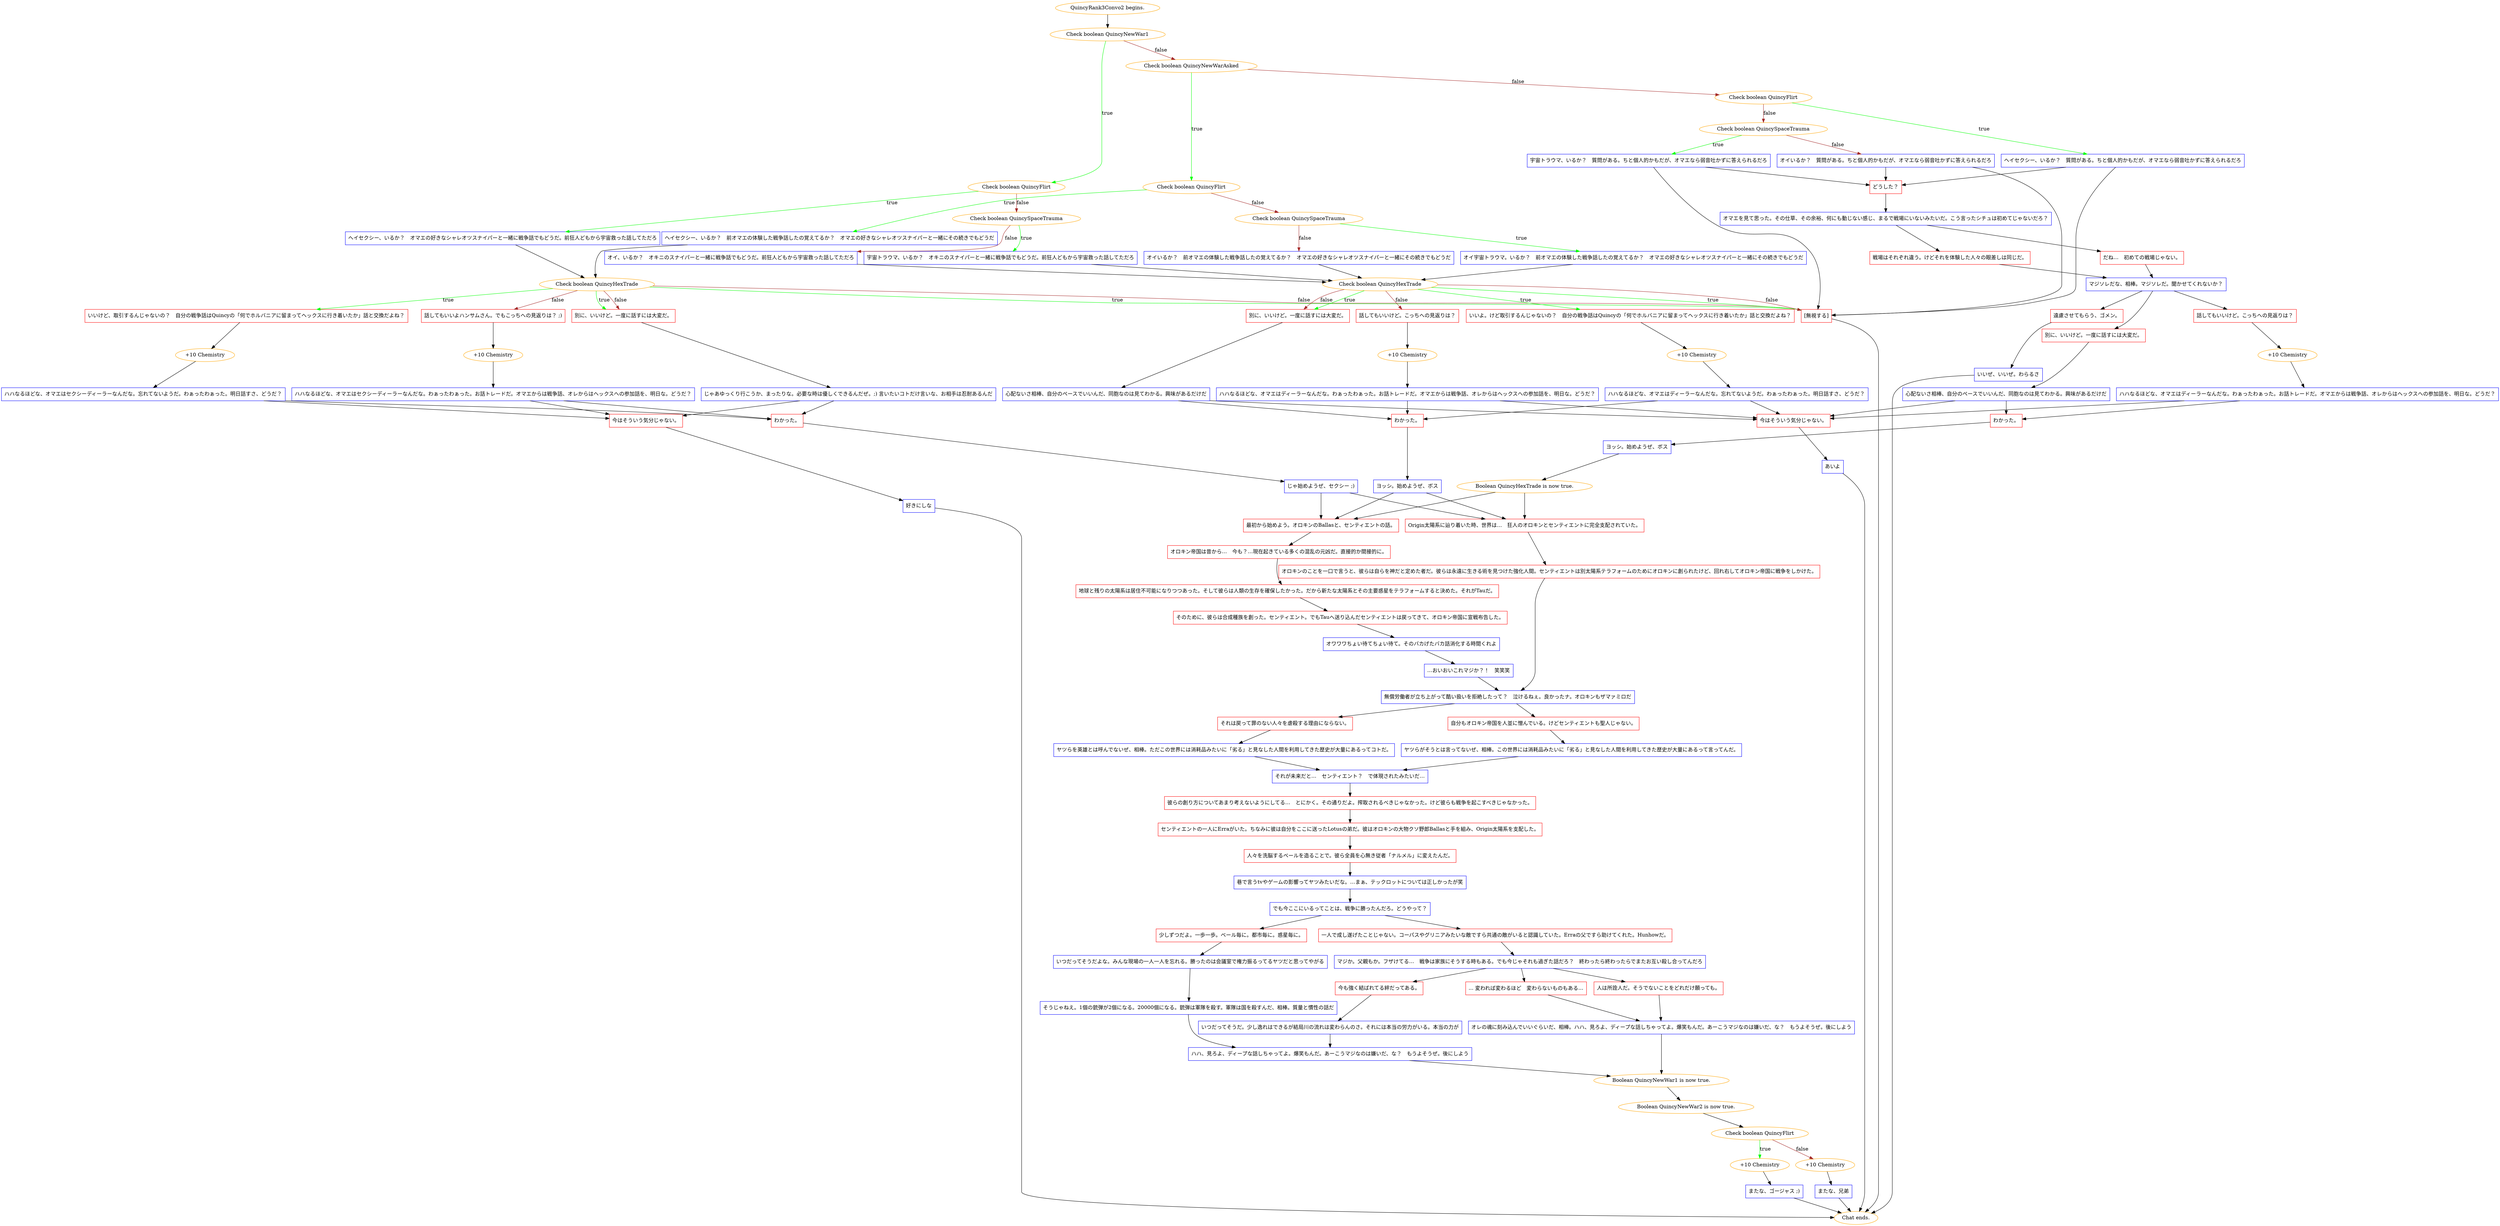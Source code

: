 digraph {
	"QuincyRank3Convo2 begins." [color=orange];
		"QuincyRank3Convo2 begins." -> j1227234177;
	j1227234177 [label="Check boolean QuincyNewWar1",color=orange];
		j1227234177 -> j3433158672 [label=true,color=green];
		j1227234177 -> j970692775 [label=false,color=brown];
	j3433158672 [label="Check boolean QuincyFlirt",color=orange];
		j3433158672 -> j3175624476 [label=true,color=green];
		j3433158672 -> j3134332762 [label=false,color=brown];
	j970692775 [label="Check boolean QuincyNewWarAsked",color=orange];
		j970692775 -> j4151139557 [label=true,color=green];
		j970692775 -> j1584210937 [label=false,color=brown];
	j3175624476 [label="ヘイセクシー、いるか？　オマエの好きなシャレオツスナイパーと一緒に戦争話でもどうだ。前狂人どもから宇宙救った話してただろ",shape=box,color=blue];
		j3175624476 -> j2930633811;
	j3134332762 [label="Check boolean QuincySpaceTrauma",color=orange];
		j3134332762 -> j565921152 [label=true,color=green];
		j3134332762 -> j165101868 [label=false,color=brown];
	j4151139557 [label="Check boolean QuincyFlirt",color=orange];
		j4151139557 -> j3891024938 [label=true,color=green];
		j4151139557 -> j3134221175 [label=false,color=brown];
	j1584210937 [label="Check boolean QuincyFlirt",color=orange];
		j1584210937 -> j22630007 [label=true,color=green];
		j1584210937 -> j2192536443 [label=false,color=brown];
	j2930633811 [label="Check boolean QuincyHexTrade",color=orange];
		j2930633811 -> j3507120462 [label=true,color=green];
		j2930633811 -> j3622674547 [label=true,color=green];
		j2930633811 -> j85835136 [label=true,color=green];
		j2930633811 -> j812276157 [label=false,color=brown];
		j2930633811 -> j3622674547 [label=false,color=brown];
		j2930633811 -> j85835136 [label=false,color=brown];
	j565921152 [label="宇宙トラウマ、いるか？　オキニのスナイパーと一緒に戦争話でもどうだ。前狂人どもから宇宙救った話してただろ",shape=box,color=blue];
		j565921152 -> j3628214946;
	j165101868 [label="オイ、いるか？　オキニのスナイパーと一緒に戦争話でもどうだ。前狂人どもから宇宙救った話してただろ",shape=box,color=blue];
		j165101868 -> j3628214946;
	j3891024938 [label="ヘイセクシー、いるか？　前オマエの体験した戦争話したの覚えてるか？　オマエの好きなシャレオツスナイパーと一緒にその続きでもどうだ",shape=box,color=blue];
		j3891024938 -> j2930633811;
	j3134221175 [label="Check boolean QuincySpaceTrauma",color=orange];
		j3134221175 -> j1154202603 [label=true,color=green];
		j3134221175 -> j2059790321 [label=false,color=brown];
	j22630007 [label="ヘイセクシー、いるか？　質問がある。ちと個人的かもだが、オマエなら弱音吐かずに答えられるだろ",shape=box,color=blue];
		j22630007 -> j1749844776;
		j22630007 -> j85835136;
	j2192536443 [label="Check boolean QuincySpaceTrauma",color=orange];
		j2192536443 -> j209688575 [label=true,color=green];
		j2192536443 -> j672165398 [label=false,color=brown];
	j3507120462 [label="いいけど、取引するんじゃないの？　自分の戦争話はQuincyの「何でホルバニアに留まってヘックスに行き着いたか」話と交換だよね？",shape=box,color=red];
		j3507120462 -> j320295869;
	j3622674547 [label="別に、いいけど。一度に話すには大変だ。",shape=box,color=red];
		j3622674547 -> j2233517355;
	j85835136 [label="[無視する]",shape=box,color=red];
		j85835136 -> "Chat ends.";
	j812276157 [label="話してもいいよハンサムさん。でもこっちへの見返りは？ ;)",shape=box,color=red];
		j812276157 -> j857950693;
	j3628214946 [label="Check boolean QuincyHexTrade",color=orange];
		j3628214946 -> j3386129945 [label=true,color=green];
		j3628214946 -> j774420174 [label=true,color=green];
		j3628214946 -> j85835136 [label=true,color=green];
		j3628214946 -> j719868885 [label=false,color=brown];
		j3628214946 -> j774420174 [label=false,color=brown];
		j3628214946 -> j85835136 [label=false,color=brown];
	j1154202603 [label="オイ宇宙トラウマ。いるか？　前オマエの体験した戦争話したの覚えてるか？　オマエの好きなシャレオツスナイパーと一緒にその続きでもどうだ",shape=box,color=blue];
		j1154202603 -> j3628214946;
	j2059790321 [label="オイいるか？　前オマエの体験した戦争話したの覚えてるか？　オマエの好きなシャレオツスナイパーと一緒にその続きでもどうだ",shape=box,color=blue];
		j2059790321 -> j3628214946;
	j1749844776 [label="どうした？",shape=box,color=red];
		j1749844776 -> j1226320759;
	j209688575 [label="宇宙トラウマ、いるか？　質問がある。ちと個人的かもだが、オマエなら弱音吐かずに答えられるだろ",shape=box,color=blue];
		j209688575 -> j1749844776;
		j209688575 -> j85835136;
	j672165398 [label="オイいるか？　質問がある。ちと個人的かもだが、オマエなら弱音吐かずに答えられるだろ",shape=box,color=blue];
		j672165398 -> j1749844776;
		j672165398 -> j85835136;
	j320295869 [label="+10 Chemistry",color=orange];
		j320295869 -> j90907191;
	j2233517355 [label="じゃあゆっくり行こうか、まったりな。必要な時は優しくできるんだぜ。;) 言いたいコトだけ言いな、お相手は忍耐あるんだ",shape=box,color=blue];
		j2233517355 -> j630687643;
		j2233517355 -> j97447526;
	"Chat ends." [color=orange];
	j857950693 [label="+10 Chemistry",color=orange];
		j857950693 -> j3071184290;
	j3386129945 [label="いいよ。けど取引するんじゃないの？　自分の戦争話はQuincyの「何でホルバニアに留まってヘックスに行き着いたか」話と交換だよね？",shape=box,color=red];
		j3386129945 -> j1026091353;
	j774420174 [label="別に、いいけど。一度に話すには大変だ。",shape=box,color=red];
		j774420174 -> j3399528913;
	j719868885 [label="話してもいいけど。こっちへの見返りは？",shape=box,color=red];
		j719868885 -> j3303368008;
	j1226320759 [label="オマエを見て思った。その仕草、その余裕、何にも動じない感じ、まるで戦場にいないみたいだ。こう言ったシチュは初めてじゃないだろ？",shape=box,color=blue];
		j1226320759 -> j3467653351;
		j1226320759 -> j2547233016;
	j90907191 [label="ハハなるほどな、オマエはセクシーディーラーなんだな。忘れてないようだ。わぁったわぁった。明日話すさ、どうだ？",shape=box,color=blue];
		j90907191 -> j630687643;
		j90907191 -> j97447526;
	j630687643 [label="わかった。",shape=box,color=red];
		j630687643 -> j924147985;
	j97447526 [label="今はそういう気分じゃない。",shape=box,color=red];
		j97447526 -> j3626755124;
	j3071184290 [label="ハハなるほどな、オマエはセクシーディーラーなんだな。わぁったわぁった。お話トレードだ。オマエからは戦争話、オレからはヘックスへの参加話を、明日な。どうだ？",shape=box,color=blue];
		j3071184290 -> j630687643;
		j3071184290 -> j97447526;
	j1026091353 [label="+10 Chemistry",color=orange];
		j1026091353 -> j1964319555;
	j3399528913 [label="心配ないさ相棒、自分のペースでいいんだ、同胞なのは見てわかる。興味があるだけだ",shape=box,color=blue];
		j3399528913 -> j3321608547;
		j3399528913 -> j213486952;
	j3303368008 [label="+10 Chemistry",color=orange];
		j3303368008 -> j2868195171;
	j3467653351 [label="だね…　初めての戦場じゃない。",shape=box,color=red];
		j3467653351 -> j1830601029;
	j2547233016 [label="戦場はそれぞれ違う。けどそれを体験した人々の眼差しは同じだ。",shape=box,color=red];
		j2547233016 -> j1830601029;
	j924147985 [label="じゃ始めようぜ、セクシー ;)",shape=box,color=blue];
		j924147985 -> j2472434869;
		j924147985 -> j3174017847;
	j3626755124 [label="好きにしな",shape=box,color=blue];
		j3626755124 -> "Chat ends.";
	j1964319555 [label="ハハなるほどな、オマエはディーラーなんだな。忘れてないようだ。わぁったわぁった。明日話すさ、どうだ？",shape=box,color=blue];
		j1964319555 -> j3321608547;
		j1964319555 -> j213486952;
	j3321608547 [label="わかった。",shape=box,color=red];
		j3321608547 -> j2240718001;
	j213486952 [label="今はそういう気分じゃない。",shape=box,color=red];
		j213486952 -> j1027775213;
	j2868195171 [label="ハハなるほどな、オマエはディーラーなんだな。わぁったわぁった。お話トレードだ。オマエからは戦争話、オレからはヘックスへの参加話を、明日な。どうだ？",shape=box,color=blue];
		j2868195171 -> j3321608547;
		j2868195171 -> j213486952;
	j1830601029 [label="マジソレだな、相棒。マジソレだ。聞かせてくれないか？",shape=box,color=blue];
		j1830601029 -> j1707736138;
		j1830601029 -> j2826828767;
		j1830601029 -> j3228370123;
	j2472434869 [label="Origin太陽系に辿り着いた時、世界は…　狂人のオロキンとセンティエントに完全支配されていた。",shape=box,color=red];
		j2472434869 -> j88074307;
	j3174017847 [label="最初から始めよう。オロキンのBallasと、センティエントの話。",shape=box,color=red];
		j3174017847 -> j363684836;
	j2240718001 [label="ヨッシ。始めようぜ、ボス",shape=box,color=blue];
		j2240718001 -> j2472434869;
		j2240718001 -> j3174017847;
	j1027775213 [label="あいよ",shape=box,color=blue];
		j1027775213 -> "Chat ends.";
	j1707736138 [label="話してもいいけど。こっちへの見返りは？",shape=box,color=red];
		j1707736138 -> j111466621;
	j2826828767 [label="別に、いいけど。一度に話すには大変だ。",shape=box,color=red];
		j2826828767 -> j3366894097;
	j3228370123 [label="遠慮させてもらう、ゴメン。",shape=box,color=red];
		j3228370123 -> j2857533103;
	j88074307 [label="オロキンのことを一口で言うと、彼らは自らを神だと定めた者だ。彼らは永遠に生きる術を見つけた強化人間。センティエントは別太陽系テラフォームのためにオロキンに創られたけど、回れ右してオロキン帝国に戦争をしかけた。",shape=box,color=red];
		j88074307 -> j1195311415;
	j363684836 [label="オロキン帝国は昔から…　今も？…現在起きている多くの混乱の元凶だ。直接的か間接的に。",shape=box,color=red];
		j363684836 -> j2411954104;
	j111466621 [label="+10 Chemistry",color=orange];
		j111466621 -> j3499875527;
	j3366894097 [label="心配ないさ相棒、自分のペースでいいんだ、同胞なのは見てわかる。興味があるだけだ",shape=box,color=blue];
		j3366894097 -> j1064449289;
		j3366894097 -> j213486952;
	j2857533103 [label="いいぜ、いいぜ。わらるさ",shape=box,color=blue];
		j2857533103 -> "Chat ends.";
	j1195311415 [label="無償労働者が立ち上がって酷い扱いを拒絶したって？　泣けるねぇ。良かったナ。オロキンもザマァミロだ",shape=box,color=blue];
		j1195311415 -> j1151733053;
		j1195311415 -> j3207271312;
	j2411954104 [label="地球と残りの太陽系は居住不可能になりつつあった。そして彼らは人類の生存を確保したかった。だから新たな太陽系とその主要惑星をテラフォームすると決めた。それがTauだ。",shape=box,color=red];
		j2411954104 -> j2707302369;
	j3499875527 [label="ハハなるほどな、オマエはディーラーなんだな。わぁったわぁった。お話トレードだ。オマエからは戦争話、オレからはヘックスへの参加話を、明日な。どうだ？",shape=box,color=blue];
		j3499875527 -> j1064449289;
		j3499875527 -> j213486952;
	j1064449289 [label="わかった。",shape=box,color=red];
		j1064449289 -> j205585001;
	j1151733053 [label="それは戻って罪のない人々を虐殺する理由にならない。",shape=box,color=red];
		j1151733053 -> j1997905997;
	j3207271312 [label="自分もオロキン帝国を人並に憎んでいる。けどセンティエントも聖人じゃない。",shape=box,color=red];
		j3207271312 -> j2297163024;
	j2707302369 [label="そのために、彼らは合成種族を創った。センティエント。でもTauへ送り込んだセンティエントは戻ってきて、オロキン帝国に宣戦布告した。",shape=box,color=red];
		j2707302369 -> j2988661086;
	j205585001 [label="ヨッシ。始めようぜ、ボス",shape=box,color=blue];
		j205585001 -> j1195954959;
	j1997905997 [label="ヤツらを英雄とは呼んでないぜ、相棒。ただこの世界には消耗品みたいに「劣る」と見なした人間を利用してきた歴史が大量にあるってコトだ。",shape=box,color=blue];
		j1997905997 -> j1525970875;
	j2297163024 [label="ヤツらがそうとは言ってないぜ、相棒。この世界には消耗品みたいに「劣る」と見なした人間を利用してきた歴史が大量にあるって言ってんだ。",shape=box,color=blue];
		j2297163024 -> j1525970875;
	j2988661086 [label="オワワワちょい待てちょい待て。そのバカげたバカ話消化する時間くれよ",shape=box,color=blue];
		j2988661086 -> j820195475;
	j1195954959 [label="Boolean QuincyHexTrade is now true.",color=orange];
		j1195954959 -> j3174017847;
		j1195954959 -> j2472434869;
	j1525970875 [label="それが未来だと…　センティエント？　で体現されたみたいだ…",shape=box,color=blue];
		j1525970875 -> j3174164856;
	j820195475 [label="…おいおいこれマジか？！　笑笑笑",shape=box,color=blue];
		j820195475 -> j1195311415;
	j3174164856 [label="彼らの創り方についてあまり考えないようにしてる…　とにかく。その通りだよ。搾取されるべきじゃなかった。けど彼らも戦争を起こすべきじゃなかった。",shape=box,color=red];
		j3174164856 -> j2307155353;
	j2307155353 [label="センティエントの一人にErraがいた。ちなみに彼は自分をここに送ったLotusの弟だ。彼はオロキンの大物クソ野郎Ballasと手を組み、Origin太陽系を支配した。",shape=box,color=red];
		j2307155353 -> j43241924;
	j43241924 [label="人々を洗脳するベールを造ることで。彼ら全員を心無き従者「ナルメル」に変えたんだ。",shape=box,color=red];
		j43241924 -> j1058184510;
	j1058184510 [label="巷で言うtvやゲームの影響ってヤツみたいだな。…まぁ、テックロットについては正しかったが笑",shape=box,color=blue];
		j1058184510 -> j543450377;
	j543450377 [label="でも今ここにいるってことは、戦争に勝ったんだろ。どうやって？",shape=box,color=blue];
		j543450377 -> j948831351;
		j543450377 -> j727500825;
	j948831351 [label="少しずつだよ。一歩一歩。ベール毎に。都市毎に。惑星毎に。",shape=box,color=red];
		j948831351 -> j3070079288;
	j727500825 [label="一人で成し遂げたことじゃない。コーパスやグリニアみたいな敵ですら共通の敵がいると認識していた。Erraの父ですら助けてくれた。Hunhowだ。",shape=box,color=red];
		j727500825 -> j3251374612;
	j3070079288 [label="いつだってそうだよな。みんな現場の一人一人を忘れる。勝ったのは会議室で権力振るってるヤツだと思ってやがる",shape=box,color=blue];
		j3070079288 -> j2934186441;
	j3251374612 [label="マジか。父親もか。フザけてる…　戦争は家族にそうする時もある。でも今じゃそれも過ぎた話だろ？　終わったら終わったらでまたお互い殺し合ってんだろ",shape=box,color=blue];
		j3251374612 -> j1368774385;
		j3251374612 -> j3307224093;
		j3251374612 -> j3501582728;
	j2934186441 [label="そうじゃねえ。1個の銃弾が2個になる。20000個になる。銃弾は軍隊を殺す。軍隊は国を殺すんだ、相棒。質量と慣性の話だ",shape=box,color=blue];
		j2934186441 -> j807322102;
	j1368774385 [label="今も強く結ばれてる絆だってある。",shape=box,color=red];
		j1368774385 -> j3325081410;
	j3307224093 [label="... 変われば変わるほど　変わらないものもある…",shape=box,color=red];
		j3307224093 -> j829562542;
	j3501582728 [label="人は所詮人だ。そうでないことをどれだけ願っても。",shape=box,color=red];
		j3501582728 -> j829562542;
	j807322102 [label="ハハ、見ろよ、ディープな話しちゃってよ。爆笑もんだ。あーこうマジなのは嫌いだ、な？　もうよそうぜ。後にしよう",shape=box,color=blue];
		j807322102 -> j847916330;
	j3325081410 [label="いつだってそうだ。少し逸れはできるが結局川の流れは変わらんのさ。それには本当の労力がいる。本当の力が",shape=box,color=blue];
		j3325081410 -> j807322102;
	j829562542 [label="オレの魂に刻み込んでいいぐらいだ、相棒。ハハ、見ろよ、ディープな話しちゃってよ。爆笑もんだ。あーこうマジなのは嫌いだ、な？　もうよそうぜ。後にしよう",shape=box,color=blue];
		j829562542 -> j847916330;
	j847916330 [label="Boolean QuincyNewWar1 is now true.",color=orange];
		j847916330 -> j59282138;
	j59282138 [label="Boolean QuincyNewWar2 is now true.",color=orange];
		j59282138 -> j1873488807;
	j1873488807 [label="Check boolean QuincyFlirt",color=orange];
		j1873488807 -> j1388464472 [label=true,color=green];
		j1873488807 -> j240969975 [label=false,color=brown];
	j1388464472 [label="+10 Chemistry",color=orange];
		j1388464472 -> j693707784;
	j240969975 [label="+10 Chemistry",color=orange];
		j240969975 -> j3002342152;
	j693707784 [label="またな、ゴージャス ;)",shape=box,color=blue];
		j693707784 -> "Chat ends.";
	j3002342152 [label="またな、兄弟",shape=box,color=blue];
		j3002342152 -> "Chat ends.";
}